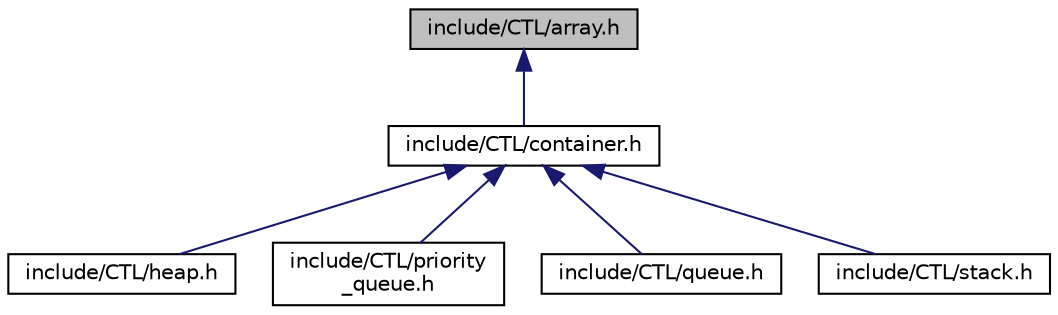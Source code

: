 digraph "include/CTL/array.h"
{
 // LATEX_PDF_SIZE
  edge [fontname="Helvetica",fontsize="10",labelfontname="Helvetica",labelfontsize="10"];
  node [fontname="Helvetica",fontsize="10",shape=record];
  Node1 [label="include/CTL/array.h",height=0.2,width=0.4,color="black", fillcolor="grey75", style="filled", fontcolor="black",tooltip=" "];
  Node1 -> Node2 [dir="back",color="midnightblue",fontsize="10",style="solid",fontname="Helvetica"];
  Node2 [label="include/CTL/container.h",height=0.2,width=0.4,color="black", fillcolor="white", style="filled",URL="$container_8h.html",tooltip=" "];
  Node2 -> Node3 [dir="back",color="midnightblue",fontsize="10",style="solid",fontname="Helvetica"];
  Node3 [label="include/CTL/heap.h",height=0.2,width=0.4,color="black", fillcolor="white", style="filled",URL="$heap_8h.html",tooltip=" "];
  Node2 -> Node4 [dir="back",color="midnightblue",fontsize="10",style="solid",fontname="Helvetica"];
  Node4 [label="include/CTL/priority\l_queue.h",height=0.2,width=0.4,color="black", fillcolor="white", style="filled",URL="$priority__queue_8h.html",tooltip=" "];
  Node2 -> Node5 [dir="back",color="midnightblue",fontsize="10",style="solid",fontname="Helvetica"];
  Node5 [label="include/CTL/queue.h",height=0.2,width=0.4,color="black", fillcolor="white", style="filled",URL="$queue_8h.html",tooltip=" "];
  Node2 -> Node6 [dir="back",color="midnightblue",fontsize="10",style="solid",fontname="Helvetica"];
  Node6 [label="include/CTL/stack.h",height=0.2,width=0.4,color="black", fillcolor="white", style="filled",URL="$stack_8h.html",tooltip=" "];
}
